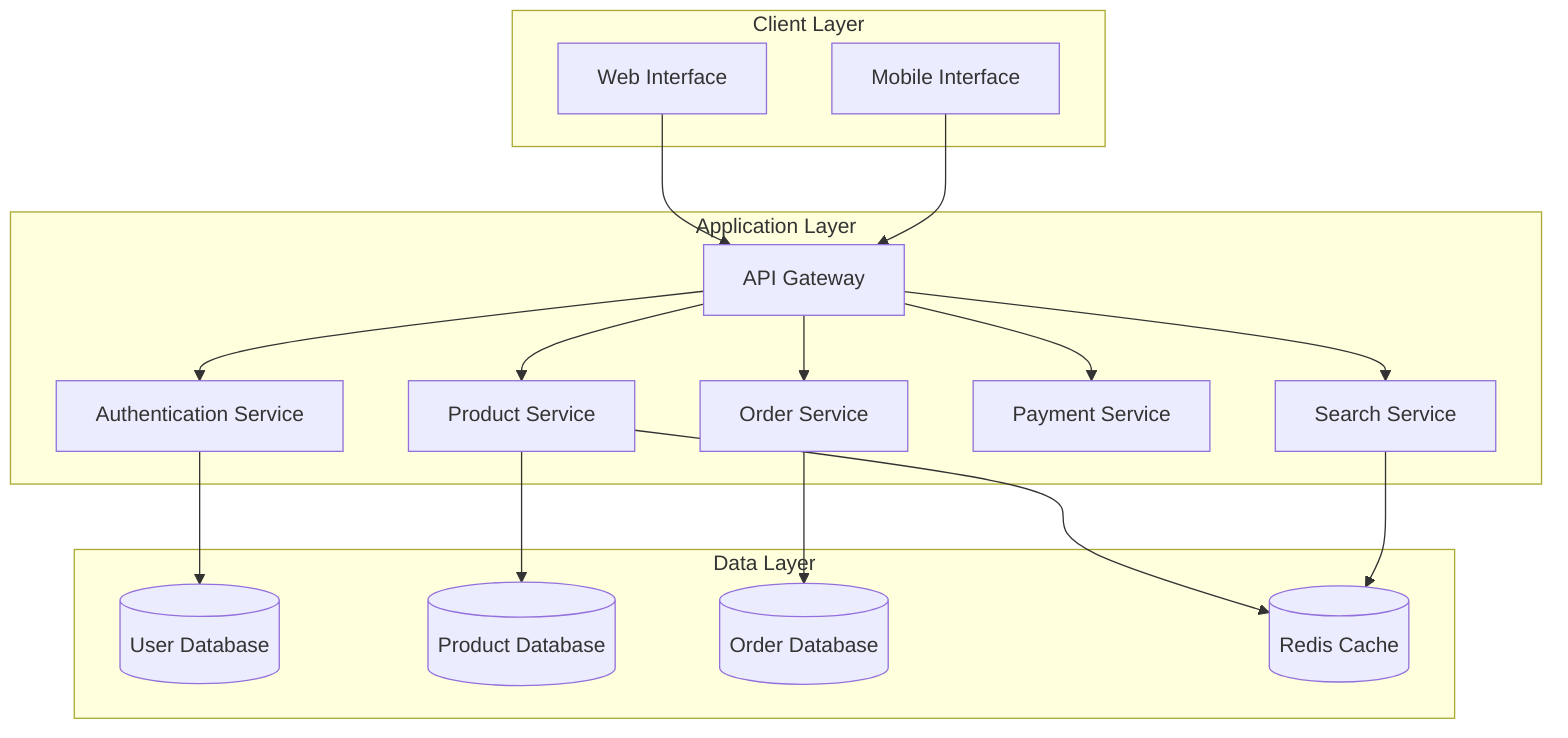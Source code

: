 graph TB
    subgraph Client Layer
        UI[Web Interface]
        Mobile[Mobile Interface]
    end

    subgraph Application Layer
        API[API Gateway]
        Auth[Authentication Service]
        Product[Product Service]
        Order[Order Service]
        Payment[Payment Service]
        Search[Search Service]
    end

    subgraph Data Layer
        UserDB[(User Database)]
        ProductDB[(Product Database)]
        OrderDB[(Order Database)]
        Cache[(Redis Cache)]
    end

    UI --> API
    Mobile --> API
    
    API --> Auth
    API --> Product
    API --> Order
    API --> Payment
    API --> Search
    
    Auth --> UserDB
    Product --> ProductDB
    Order --> OrderDB
    
    Product --> Cache
    Search --> Cache